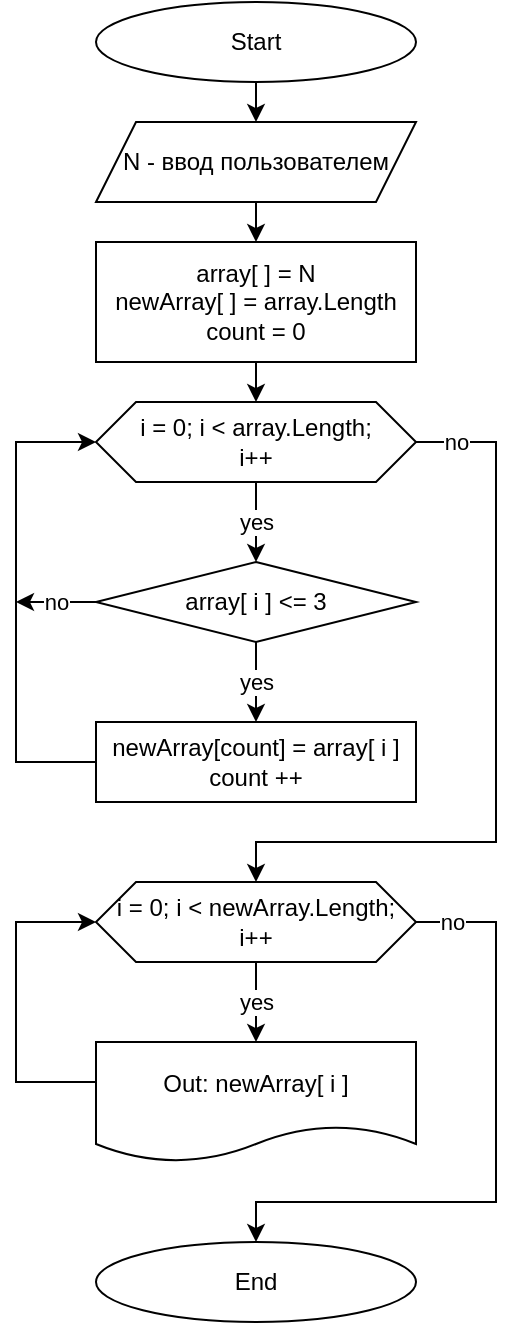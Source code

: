 <mxfile>
    <diagram id="s089RvcWRa25ABd-d5k9" name="Страница 1">
        <mxGraphModel dx="360" dy="357" grid="1" gridSize="10" guides="1" tooltips="1" connect="1" arrows="1" fold="1" page="1" pageScale="1" pageWidth="827" pageHeight="1169" math="0" shadow="0">
            <root>
                <mxCell id="0"/>
                <mxCell id="1" parent="0"/>
                <mxCell id="4" value="" style="edgeStyle=none;html=1;" parent="1" source="2" target="3" edge="1">
                    <mxGeometry relative="1" as="geometry"/>
                </mxCell>
                <mxCell id="2" value="Start" style="ellipse;whiteSpace=wrap;html=1;" parent="1" vertex="1">
                    <mxGeometry x="120" y="60" width="160" height="40" as="geometry"/>
                </mxCell>
                <mxCell id="6" value="" style="edgeStyle=none;html=1;" parent="1" source="3" target="5" edge="1">
                    <mxGeometry relative="1" as="geometry"/>
                </mxCell>
                <mxCell id="3" value="N - ввод пользователем" style="shape=parallelogram;perimeter=parallelogramPerimeter;whiteSpace=wrap;html=1;fixedSize=1;" parent="1" vertex="1">
                    <mxGeometry x="120" y="120" width="160" height="40" as="geometry"/>
                </mxCell>
                <mxCell id="13" value="" style="edgeStyle=none;html=1;entryX=0.5;entryY=0;entryDx=0;entryDy=0;" edge="1" parent="1" source="5" target="24">
                    <mxGeometry relative="1" as="geometry">
                        <mxPoint x="200" y="280" as="targetPoint"/>
                    </mxGeometry>
                </mxCell>
                <mxCell id="5" value="array[ ] = N&lt;br&gt;newArray[ ] = array.Length&lt;br&gt;count = 0" style="whiteSpace=wrap;html=1;" parent="1" vertex="1">
                    <mxGeometry x="120" y="180" width="160" height="60" as="geometry"/>
                </mxCell>
                <mxCell id="10" value="yes" style="edgeStyle=none;html=1;exitX=0.5;exitY=1;exitDx=0;exitDy=0;" edge="1" parent="1" source="24" target="9">
                    <mxGeometry relative="1" as="geometry">
                        <mxPoint x="200" y="400" as="sourcePoint"/>
                    </mxGeometry>
                </mxCell>
                <mxCell id="19" value="yes" style="edgeStyle=none;html=1;" edge="1" parent="1" source="9" target="18">
                    <mxGeometry relative="1" as="geometry"/>
                </mxCell>
                <mxCell id="26" value="no" style="edgeStyle=none;html=1;" edge="1" parent="1" source="9">
                    <mxGeometry relative="1" as="geometry">
                        <mxPoint x="80" y="360" as="targetPoint"/>
                    </mxGeometry>
                </mxCell>
                <mxCell id="9" value="array[ i ] &amp;lt;= 3" style="rhombus;whiteSpace=wrap;html=1;" vertex="1" parent="1">
                    <mxGeometry x="120" y="340" width="160" height="40" as="geometry"/>
                </mxCell>
                <mxCell id="23" style="edgeStyle=none;html=1;exitX=0;exitY=0.5;exitDx=0;exitDy=0;entryX=0;entryY=0.5;entryDx=0;entryDy=0;rounded=0;" edge="1" parent="1" source="18" target="24">
                    <mxGeometry relative="1" as="geometry">
                        <mxPoint x="90" y="480" as="targetPoint"/>
                        <Array as="points">
                            <mxPoint x="80" y="440"/>
                            <mxPoint x="80" y="280"/>
                        </Array>
                    </mxGeometry>
                </mxCell>
                <mxCell id="18" value="newArray[count] = array[ i ]&lt;br&gt;count ++" style="whiteSpace=wrap;html=1;" vertex="1" parent="1">
                    <mxGeometry x="120" y="420" width="160" height="40" as="geometry"/>
                </mxCell>
                <mxCell id="28" value="no" style="edgeStyle=none;html=1;entryX=0.5;entryY=0;entryDx=0;entryDy=0;rounded=0;" edge="1" parent="1" source="24" target="27">
                    <mxGeometry x="-0.895" relative="1" as="geometry">
                        <Array as="points">
                            <mxPoint x="320" y="280"/>
                            <mxPoint x="320" y="480"/>
                            <mxPoint x="200" y="480"/>
                        </Array>
                        <mxPoint as="offset"/>
                    </mxGeometry>
                </mxCell>
                <mxCell id="24" value="&lt;span&gt;i = 0;&amp;nbsp;&lt;/span&gt;i &amp;lt; array.Length;&lt;br&gt;i++" style="shape=hexagon;perimeter=hexagonPerimeter2;whiteSpace=wrap;html=1;fixedSize=1;" vertex="1" parent="1">
                    <mxGeometry x="120" y="260" width="160" height="40" as="geometry"/>
                </mxCell>
                <mxCell id="32" value="yes" style="edgeStyle=none;html=1;" edge="1" parent="1" source="27" target="31">
                    <mxGeometry relative="1" as="geometry"/>
                </mxCell>
                <mxCell id="34" value="no" style="edgeStyle=none;html=1;entryX=0.5;entryY=0;entryDx=0;entryDy=0;rounded=0;" edge="1" parent="1" source="27" target="35">
                    <mxGeometry x="-0.889" relative="1" as="geometry">
                        <mxPoint x="340" y="610" as="targetPoint"/>
                        <Array as="points">
                            <mxPoint x="320" y="520"/>
                            <mxPoint x="320" y="560"/>
                            <mxPoint x="320" y="660"/>
                            <mxPoint x="200" y="660"/>
                        </Array>
                        <mxPoint as="offset"/>
                    </mxGeometry>
                </mxCell>
                <mxCell id="27" value="&lt;span&gt;i = 0;&amp;nbsp;&lt;/span&gt;i &amp;lt; newArray.Length;&lt;br&gt;i++" style="shape=hexagon;perimeter=hexagonPerimeter2;whiteSpace=wrap;html=1;fixedSize=1;" vertex="1" parent="1">
                    <mxGeometry x="120" y="500" width="160" height="40" as="geometry"/>
                </mxCell>
                <mxCell id="33" style="edgeStyle=none;html=1;entryX=0;entryY=0.5;entryDx=0;entryDy=0;exitX=0;exitY=0.333;exitDx=0;exitDy=0;exitPerimeter=0;rounded=0;" edge="1" parent="1" source="31" target="27">
                    <mxGeometry relative="1" as="geometry">
                        <Array as="points">
                            <mxPoint x="80" y="600"/>
                            <mxPoint x="80" y="560"/>
                            <mxPoint x="80" y="520"/>
                        </Array>
                    </mxGeometry>
                </mxCell>
                <mxCell id="31" value="Out: newArray[ i ]" style="shape=document;whiteSpace=wrap;html=1;boundedLbl=1;" vertex="1" parent="1">
                    <mxGeometry x="120" y="580" width="160" height="60" as="geometry"/>
                </mxCell>
                <mxCell id="35" value="End" style="ellipse;whiteSpace=wrap;html=1;" vertex="1" parent="1">
                    <mxGeometry x="120" y="680" width="160" height="40" as="geometry"/>
                </mxCell>
            </root>
        </mxGraphModel>
    </diagram>
</mxfile>
